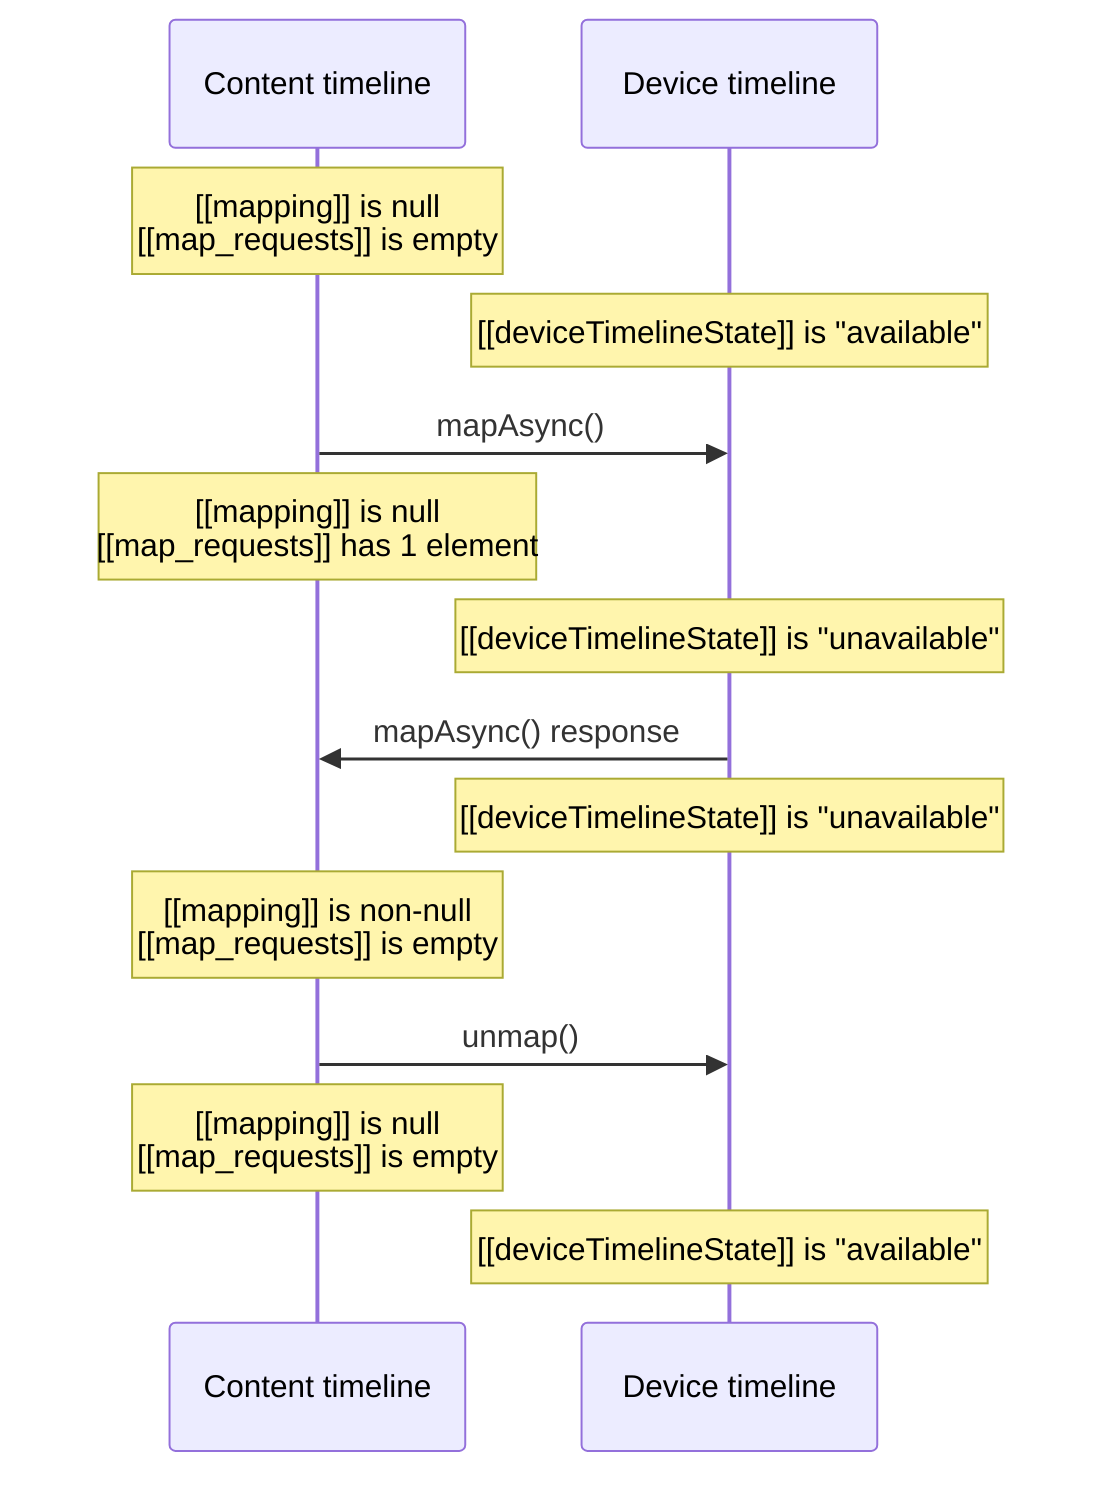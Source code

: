 sequenceDiagram
    Note over Content timeline: [[mapping]] is null<br>[[map_requests]] is empty
    Note over Device timeline: [[deviceTimelineState]] is "available"
    Content timeline ->> Device timeline: mapAsync()
    Note over Content timeline: [[mapping]] is null<br>[[map_requests]] has 1 element
    Note over Device timeline: [[deviceTimelineState]] is "unavailable"
    Device timeline ->> Content timeline: mapAsync() response
    Note over Device timeline: [[deviceTimelineState]] is "unavailable"
    Note over Content timeline: [[mapping]] is non-null<br>[[map_requests]] is empty
    Content timeline ->> Device timeline: unmap()
    Note over Content timeline: [[mapping]] is null<br>[[map_requests]] is empty
    Note over Device timeline: [[deviceTimelineState]] is "available"